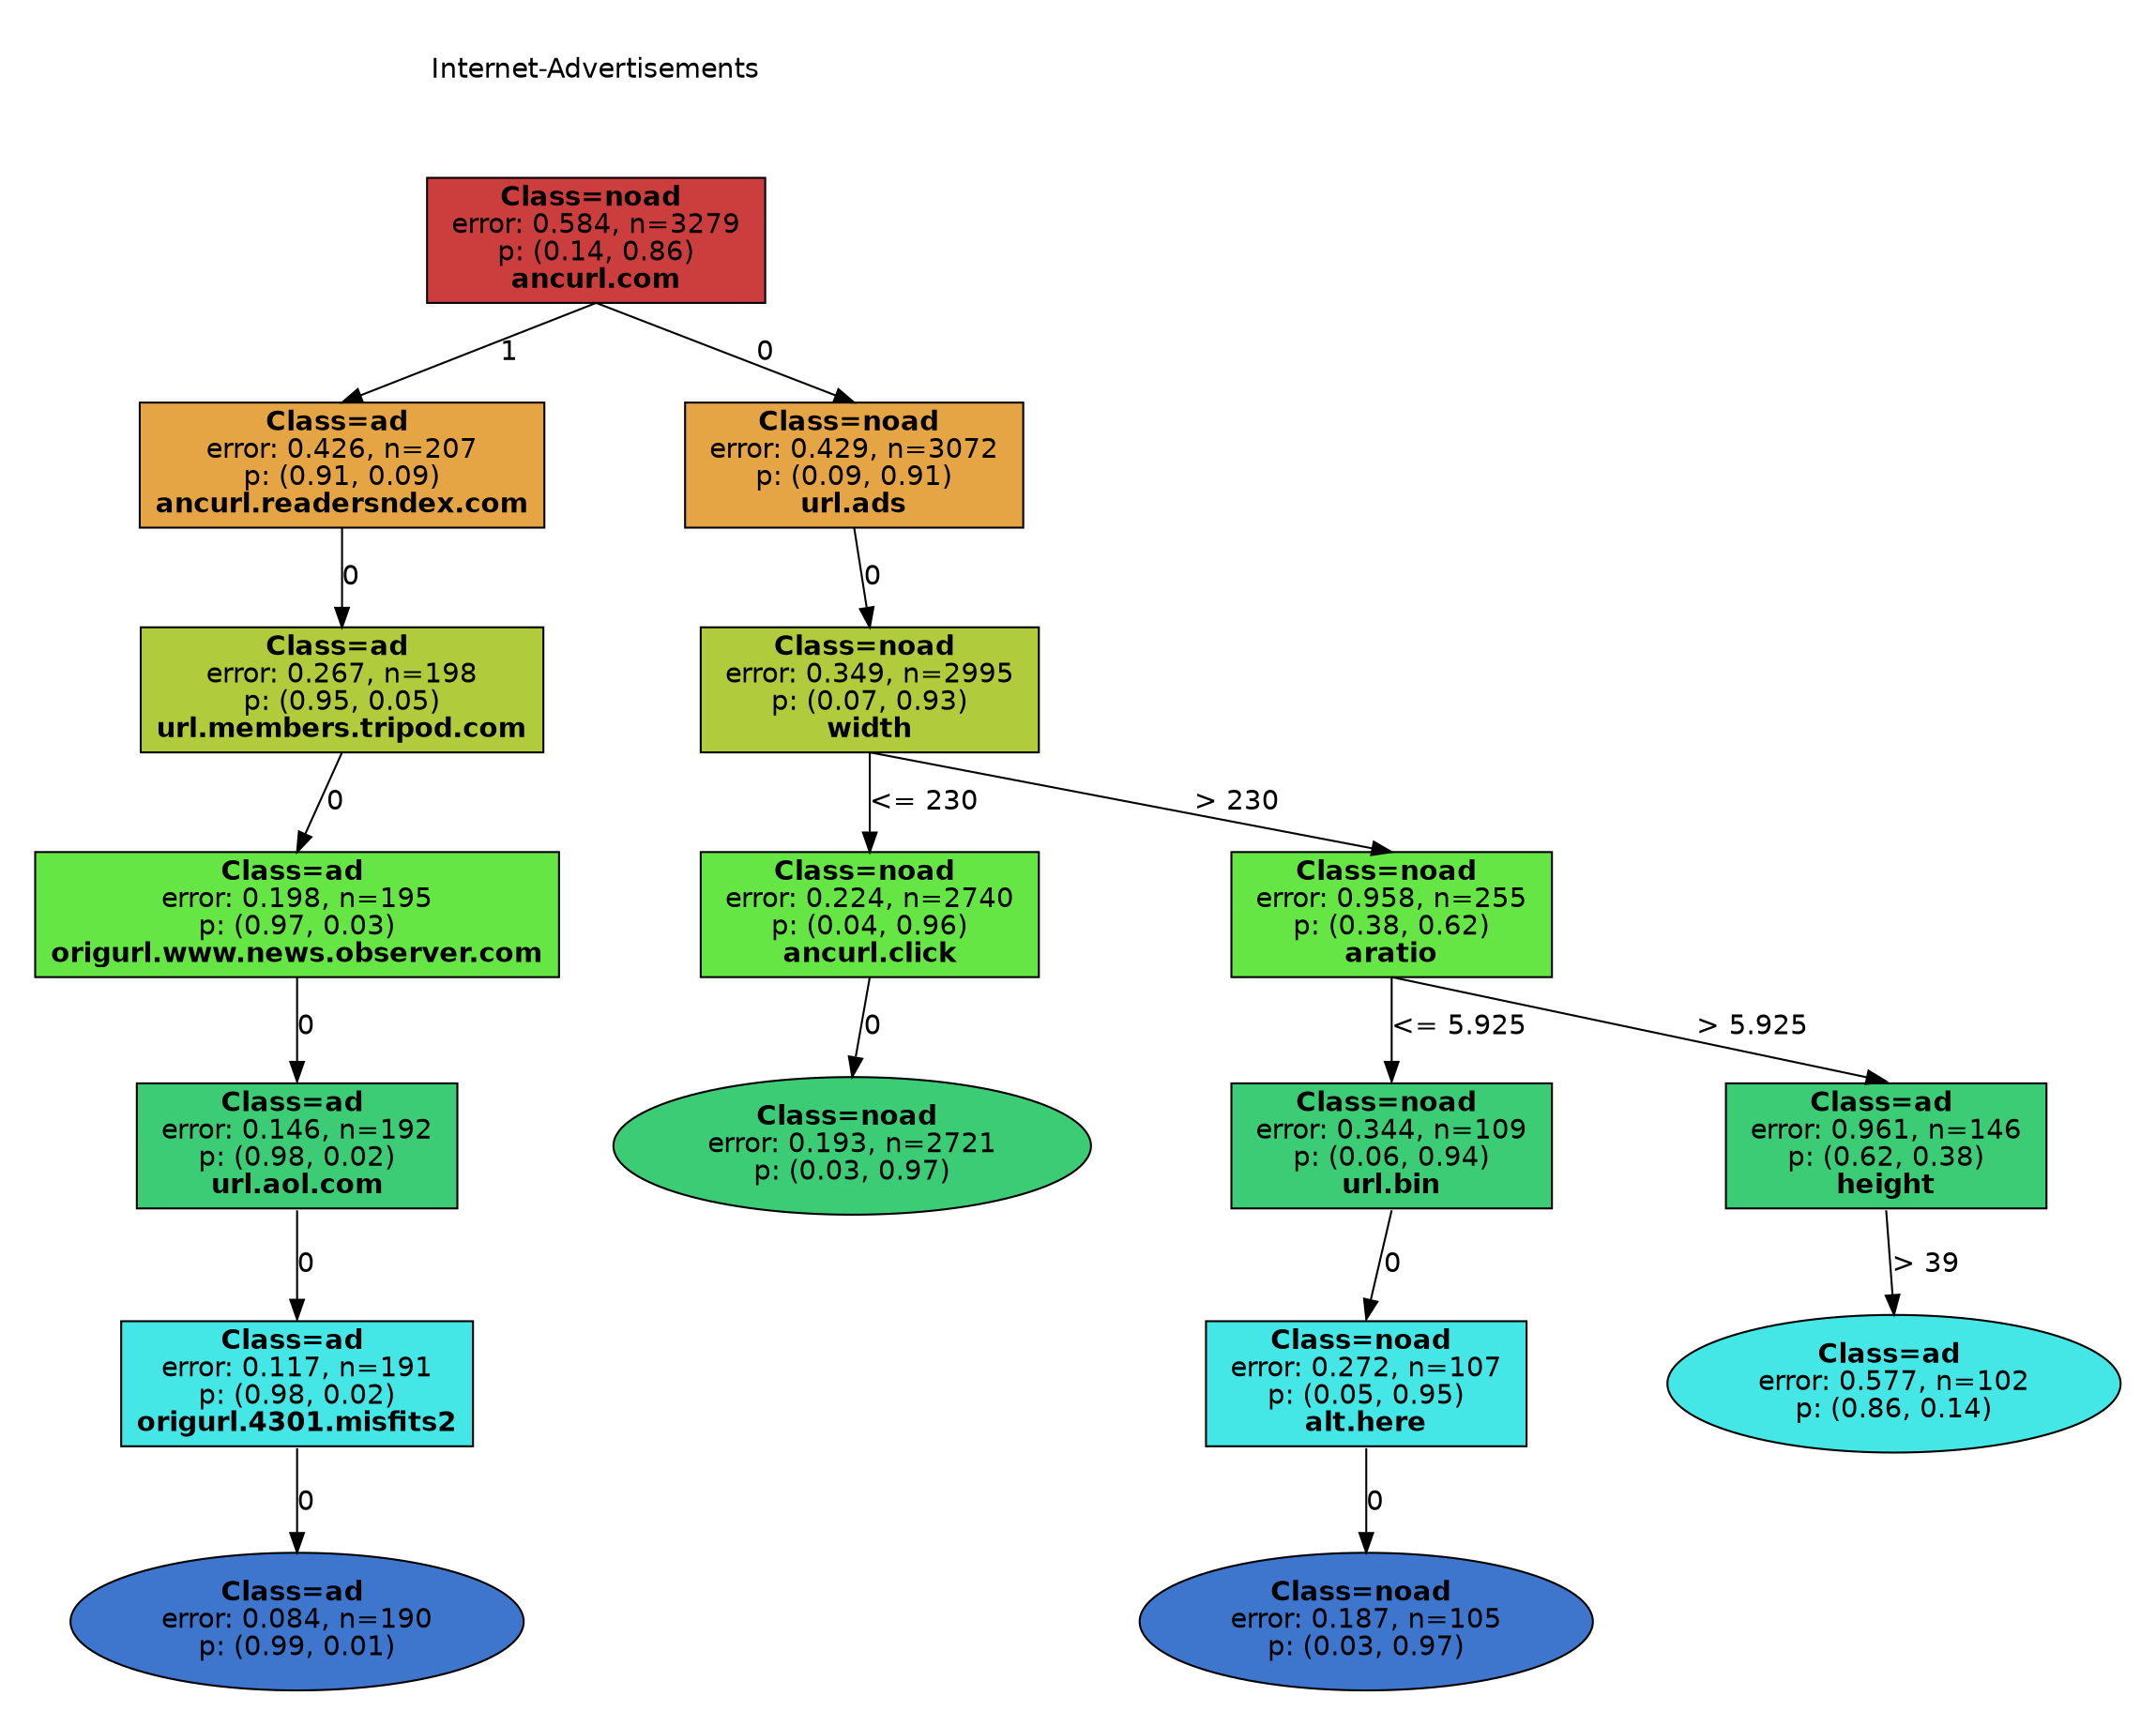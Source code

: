 digraph Tree {
splines=false;
graph [pad=".25", ranksep="0.5", nodesep="1"];
node [shape=rect, style="filled", color="black", fontname="helvetica",fillcolor="white"] ;
edge [fontname="helvetica"] ;
0 [label="Internet-Advertisements", shape=plaintext];
0:s -> 1:n [style=invis];   
1 [label=<<b> Class=noad </b> <br/> error: 0.584, n=3279 <br/> p: (0.14, 0.86) <br/><b>ancurl.com</b>>, fillcolor="0.000 0.7 0.800", shape="rect"];
2 [label=<<b> Class=ad </b> <br/> error: 0.426, n=207 <br/> p: (0.91, 0.09) <br/><b>ancurl.readersndex.com</b>>, fillcolor="0.100 0.7 0.900", shape="rect"];
1:s -> 2:n [label="1"] ;
3 [label=<<b> Class=ad </b> <br/> error: 0.267, n=198 <br/> p: (0.95, 0.05) <br/><b>url.members.tripod.com</b>>, fillcolor="0.200 0.7 0.800", shape="rect"];
2:s -> 3:n [label="0"] ;
4 [label=<<b> Class=ad </b> <br/> error: 0.198, n=195 <br/> p: (0.97, 0.03) <br/><b>origurl.www.news.observer.com</b>>, fillcolor="0.300 0.7 0.900", shape="rect"];
3:s -> 4:n [label="0"] ;
5 [label=<<b> Class=ad </b> <br/> error: 0.146, n=192 <br/> p: (0.98, 0.02) <br/><b>url.aol.com</b>>, fillcolor="0.400 0.7 0.800", shape="rect"];
4:s -> 5:n [label="0"] ;
6 [label=<<b> Class=ad </b> <br/> error: 0.117, n=191 <br/> p: (0.98, 0.02) <br/><b>origurl.4301.misfits2</b>>, fillcolor="0.500 0.7 0.900", shape="rect"];
5:s -> 6:n [label="0"] ;
7 [label=<<b> Class=ad </b> <br/> error: 0.084, n=190 <br/> p: (0.99, 0.01) >, fillcolor="0.600 0.7 0.800", shape="oval"];
6:s -> 7:n [label="0"] ;
8 [label=<<b> Class=noad </b> <br/> error: 0.429, n=3072 <br/> p: (0.09, 0.91) <br/><b>url.ads</b>>, fillcolor="0.100 0.7 0.900", shape="rect"];
1:s -> 8:n [label="0"] ;
9 [label=<<b> Class=noad </b> <br/> error: 0.349, n=2995 <br/> p: (0.07, 0.93) <br/><b>width</b>>, fillcolor="0.200 0.7 0.800", shape="rect"];
8:s -> 9:n [label="0"] ;
10 [label=<<b> Class=noad </b> <br/> error: 0.224, n=2740 <br/> p: (0.04, 0.96) <br/><b>ancurl.click</b>>, fillcolor="0.300 0.7 0.900", shape="rect"];
9:s -> 10:n [label="<= 230"] ;
11 [label=<<b> Class=noad </b> <br/> error: 0.193, n=2721 <br/> p: (0.03, 0.97) >, fillcolor="0.400 0.7 0.800", shape="oval"];
10:s -> 11:n [label="0"] ;
12 [label=<<b> Class=noad </b> <br/> error: 0.958, n=255 <br/> p: (0.38, 0.62) <br/><b>aratio</b>>, fillcolor="0.300 0.7 0.900", shape="rect"];
9:s -> 12:n [label="> 230"] ;
13 [label=<<b> Class=noad </b> <br/> error: 0.344, n=109 <br/> p: (0.06, 0.94) <br/><b>url.bin</b>>, fillcolor="0.400 0.7 0.800", shape="rect"];
12:s -> 13:n [label="<= 5.925"] ;
14 [label=<<b> Class=noad </b> <br/> error: 0.272, n=107 <br/> p: (0.05, 0.95) <br/><b>alt.here</b>>, fillcolor="0.500 0.7 0.900", shape="rect"];
13:s -> 14:n [label="0"] ;
15 [label=<<b> Class=noad </b> <br/> error: 0.187, n=105 <br/> p: (0.03, 0.97) >, fillcolor="0.600 0.7 0.800", shape="oval"];
14:s -> 15:n [label="0"] ;
16 [label=<<b> Class=ad </b> <br/> error: 0.961, n=146 <br/> p: (0.62, 0.38) <br/><b>height</b>>, fillcolor="0.400 0.7 0.800", shape="rect"];
12:s -> 16:n [label="> 5.925"] ;
17 [label=<<b> Class=ad </b> <br/> error: 0.577, n=102 <br/> p: (0.86, 0.14) >, fillcolor="0.500 0.7 0.900", shape="oval"];
16:s -> 17:n [label="> 39"] ;

}